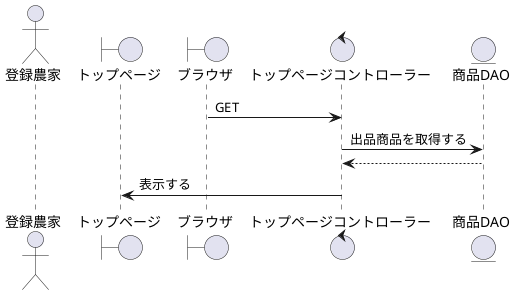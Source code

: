 @startuml トップページを表示

actor    "登録農家" as act
boundary "トップページ" as Top
boundary "ブラウザ" as brz
control  "トップページコントローラー" as Acquisition_c
entity   "商品DAO" as merchandise

'-------------------------------------------------------------------------------------------

brz -> Acquisition_c : GET
Acquisition_c -> merchandise : 出品商品を取得する
Acquisition_c <-- merchandise
Top <- Acquisition_c : 表示する

@enduml
